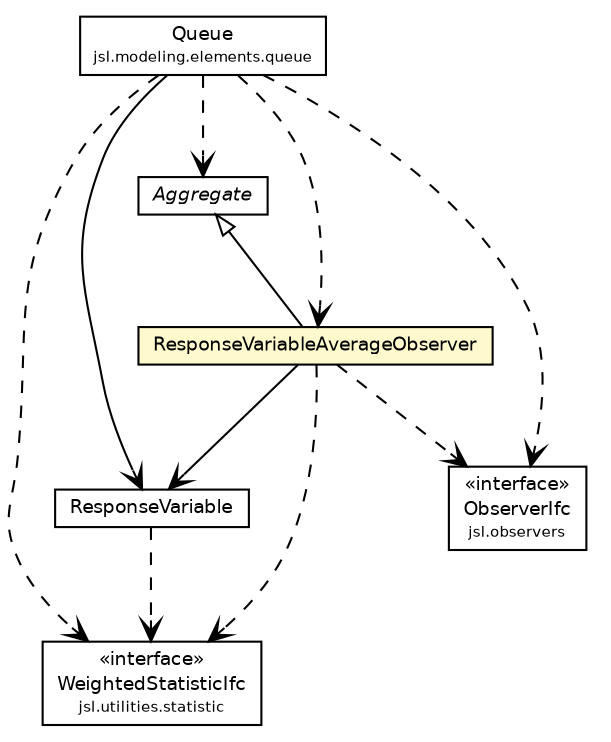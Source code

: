 #!/usr/local/bin/dot
#
# Class diagram 
# Generated by UMLGraph version 5.4 (http://www.umlgraph.org/)
#

digraph G {
	edge [fontname="Helvetica",fontsize=10,labelfontname="Helvetica",labelfontsize=10];
	node [fontname="Helvetica",fontsize=10,shape=plaintext];
	nodesep=0.25;
	ranksep=0.5;
	// jsl.modeling.elements.queue.Queue
	c169931 [label=<<table title="jsl.modeling.elements.queue.Queue" border="0" cellborder="1" cellspacing="0" cellpadding="2" port="p" href="../queue/Queue.html">
		<tr><td><table border="0" cellspacing="0" cellpadding="1">
<tr><td align="center" balign="center"> Queue </td></tr>
<tr><td align="center" balign="center"><font point-size="7.0"> jsl.modeling.elements.queue </font></td></tr>
		</table></td></tr>
		</table>>, URL="../queue/Queue.html", fontname="Helvetica", fontcolor="black", fontsize=9.0];
	// jsl.modeling.elements.variable.ResponseVariableAverageObserver
	c170071 [label=<<table title="jsl.modeling.elements.variable.ResponseVariableAverageObserver" border="0" cellborder="1" cellspacing="0" cellpadding="2" port="p" bgcolor="lemonChiffon" href="./ResponseVariableAverageObserver.html">
		<tr><td><table border="0" cellspacing="0" cellpadding="1">
<tr><td align="center" balign="center"> ResponseVariableAverageObserver </td></tr>
		</table></td></tr>
		</table>>, URL="./ResponseVariableAverageObserver.html", fontname="Helvetica", fontcolor="black", fontsize=9.0];
	// jsl.modeling.elements.variable.ResponseVariable
	c170072 [label=<<table title="jsl.modeling.elements.variable.ResponseVariable" border="0" cellborder="1" cellspacing="0" cellpadding="2" port="p" href="./ResponseVariable.html">
		<tr><td><table border="0" cellspacing="0" cellpadding="1">
<tr><td align="center" balign="center"> ResponseVariable </td></tr>
		</table></td></tr>
		</table>>, URL="./ResponseVariable.html", fontname="Helvetica", fontcolor="black", fontsize=9.0];
	// jsl.modeling.elements.variable.Aggregate
	c170091 [label=<<table title="jsl.modeling.elements.variable.Aggregate" border="0" cellborder="1" cellspacing="0" cellpadding="2" port="p" href="./Aggregate.html">
		<tr><td><table border="0" cellspacing="0" cellpadding="1">
<tr><td align="center" balign="center"><font face="Helvetica-Oblique"> Aggregate </font></td></tr>
		</table></td></tr>
		</table>>, URL="./Aggregate.html", fontname="Helvetica", fontcolor="black", fontsize=9.0];
	// jsl.observers.ObserverIfc
	c170111 [label=<<table title="jsl.observers.ObserverIfc" border="0" cellborder="1" cellspacing="0" cellpadding="2" port="p" href="../../../observers/ObserverIfc.html">
		<tr><td><table border="0" cellspacing="0" cellpadding="1">
<tr><td align="center" balign="center"> &#171;interface&#187; </td></tr>
<tr><td align="center" balign="center"> ObserverIfc </td></tr>
<tr><td align="center" balign="center"><font point-size="7.0"> jsl.observers </font></td></tr>
		</table></td></tr>
		</table>>, URL="../../../observers/ObserverIfc.html", fontname="Helvetica", fontcolor="black", fontsize=9.0];
	// jsl.utilities.statistic.WeightedStatisticIfc
	c170266 [label=<<table title="jsl.utilities.statistic.WeightedStatisticIfc" border="0" cellborder="1" cellspacing="0" cellpadding="2" port="p" href="../../../utilities/statistic/WeightedStatisticIfc.html">
		<tr><td><table border="0" cellspacing="0" cellpadding="1">
<tr><td align="center" balign="center"> &#171;interface&#187; </td></tr>
<tr><td align="center" balign="center"> WeightedStatisticIfc </td></tr>
<tr><td align="center" balign="center"><font point-size="7.0"> jsl.utilities.statistic </font></td></tr>
		</table></td></tr>
		</table>>, URL="../../../utilities/statistic/WeightedStatisticIfc.html", fontname="Helvetica", fontcolor="black", fontsize=9.0];
	//jsl.modeling.elements.variable.ResponseVariableAverageObserver extends jsl.modeling.elements.variable.Aggregate
	c170091:p -> c170071:p [dir=back,arrowtail=empty];
	// jsl.modeling.elements.queue.Queue NAVASSOC jsl.modeling.elements.variable.ResponseVariable
	c169931:p -> c170072:p [taillabel="", label="", headlabel="", fontname="Helvetica", fontcolor="black", fontsize=10.0, color="black", arrowhead=open];
	// jsl.modeling.elements.variable.ResponseVariableAverageObserver NAVASSOC jsl.modeling.elements.variable.ResponseVariable
	c170071:p -> c170072:p [taillabel="", label="", headlabel="", fontname="Helvetica", fontcolor="black", fontsize=10.0, color="black", arrowhead=open];
	// jsl.modeling.elements.queue.Queue DEPEND jsl.modeling.elements.variable.Aggregate
	c169931:p -> c170091:p [taillabel="", label="", headlabel="", fontname="Helvetica", fontcolor="black", fontsize=10.0, color="black", arrowhead=open, style=dashed];
	// jsl.modeling.elements.queue.Queue DEPEND jsl.utilities.statistic.WeightedStatisticIfc
	c169931:p -> c170266:p [taillabel="", label="", headlabel="", fontname="Helvetica", fontcolor="black", fontsize=10.0, color="black", arrowhead=open, style=dashed];
	// jsl.modeling.elements.queue.Queue DEPEND jsl.observers.ObserverIfc
	c169931:p -> c170111:p [taillabel="", label="", headlabel="", fontname="Helvetica", fontcolor="black", fontsize=10.0, color="black", arrowhead=open, style=dashed];
	// jsl.modeling.elements.queue.Queue DEPEND jsl.modeling.elements.variable.ResponseVariableAverageObserver
	c169931:p -> c170071:p [taillabel="", label="", headlabel="", fontname="Helvetica", fontcolor="black", fontsize=10.0, color="black", arrowhead=open, style=dashed];
	// jsl.modeling.elements.variable.ResponseVariableAverageObserver DEPEND jsl.observers.ObserverIfc
	c170071:p -> c170111:p [taillabel="", label="", headlabel="", fontname="Helvetica", fontcolor="black", fontsize=10.0, color="black", arrowhead=open, style=dashed];
	// jsl.modeling.elements.variable.ResponseVariableAverageObserver DEPEND jsl.utilities.statistic.WeightedStatisticIfc
	c170071:p -> c170266:p [taillabel="", label="", headlabel="", fontname="Helvetica", fontcolor="black", fontsize=10.0, color="black", arrowhead=open, style=dashed];
	// jsl.modeling.elements.variable.ResponseVariable DEPEND jsl.utilities.statistic.WeightedStatisticIfc
	c170072:p -> c170266:p [taillabel="", label="", headlabel="", fontname="Helvetica", fontcolor="black", fontsize=10.0, color="black", arrowhead=open, style=dashed];
}

